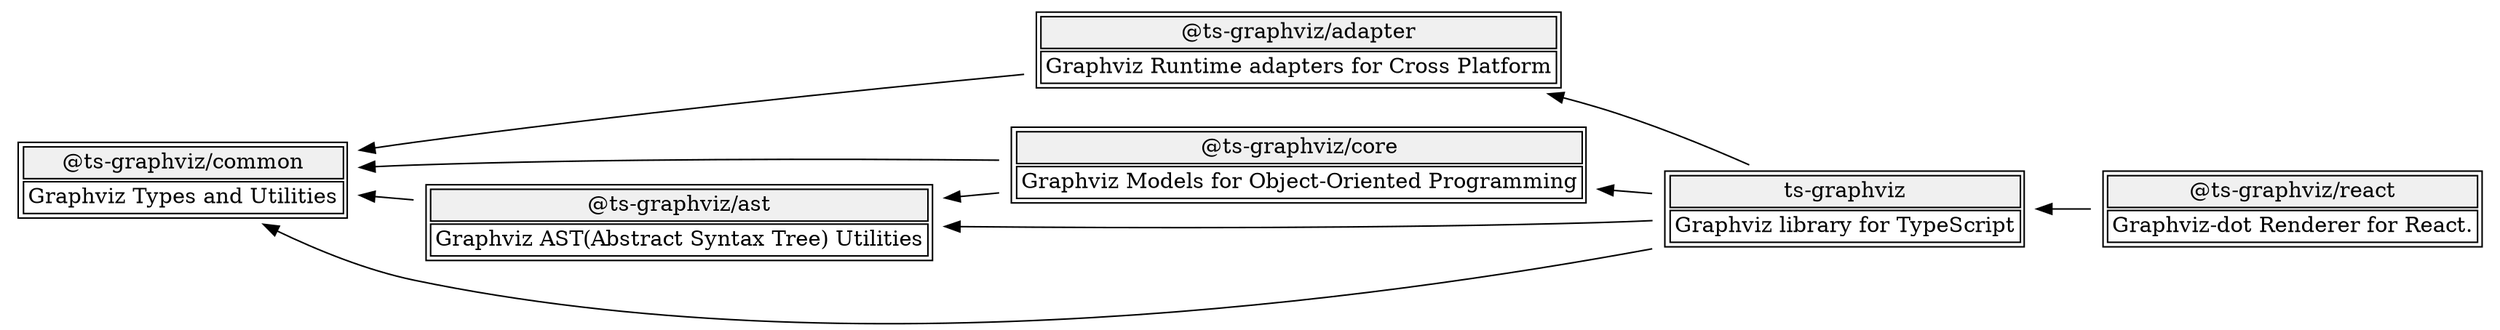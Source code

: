 digraph "dependency_graph" {
  newrank = true;
  rankdir = "LR";
  edge [
    dir = "back";
  ];
  node [
    shape = "none";
  ];
  "@ts-graphviz/adapter" [
    label = <<TABLE><TR><TD PORT="name" BGCOLOR="#f0f0f0" ALIGN="CENTER">@ts-graphviz/adapter</TD></TR><TR><TD PORT="description" ALIGN="CENTER">Graphviz Runtime adapters for Cross Platform</TD></TR></TABLE>>;
    URL = "https://www.npmjs.com/package/@ts-graphviz/adapter";
  ];
  "@ts-graphviz/ast" [
    label = <<TABLE><TR><TD PORT="name" BGCOLOR="#f0f0f0" ALIGN="CENTER">@ts-graphviz/ast</TD></TR><TR><TD PORT="description" ALIGN="CENTER">Graphviz AST(Abstract Syntax Tree) Utilities</TD></TR></TABLE>>;
    URL = "https://www.npmjs.com/package/@ts-graphviz/ast";
  ];
  "@ts-graphviz/common" [
    label = <<TABLE><TR><TD PORT="name" BGCOLOR="#f0f0f0" ALIGN="CENTER">@ts-graphviz/common</TD></TR><TR><TD PORT="description" ALIGN="CENTER">Graphviz Types and Utilities</TD></TR></TABLE>>;
    URL = "https://www.npmjs.com/package/@ts-graphviz/common";
  ];
  "@ts-graphviz/core" [
    label = <<TABLE><TR><TD PORT="name" BGCOLOR="#f0f0f0" ALIGN="CENTER">@ts-graphviz/core</TD></TR><TR><TD PORT="description" ALIGN="CENTER">Graphviz Models for Object-Oriented Programming</TD></TR></TABLE>>;
    URL = "https://www.npmjs.com/package/@ts-graphviz/core";
  ];
  "@ts-graphviz/react" [
    label = <<TABLE><TR><TD PORT="name" BGCOLOR="#f0f0f0" ALIGN="CENTER">@ts-graphviz/react</TD></TR><TR><TD PORT="description" ALIGN="CENTER">Graphviz-dot Renderer for React.</TD></TR></TABLE>>;
    URL = "https://www.npmjs.com/package/@ts-graphviz/react";
  ];
  "ts-graphviz" [
    label = <<TABLE><TR><TD PORT="name" BGCOLOR="#f0f0f0" ALIGN="CENTER">ts-graphviz</TD></TR><TR><TD PORT="description" ALIGN="CENTER">Graphviz library for TypeScript</TD></TR></TABLE>>;
    URL = "https://www.npmjs.com/package/ts-graphviz";
  ];
  "@ts-graphviz/common" -> "@ts-graphviz/adapter";
  "@ts-graphviz/common" -> "@ts-graphviz/ast";
  "@ts-graphviz/ast" -> "@ts-graphviz/core";
  "@ts-graphviz/common" -> "@ts-graphviz/core";
  "ts-graphviz" -> "@ts-graphviz/react";
  "@ts-graphviz/adapter" -> "ts-graphviz";
  "@ts-graphviz/ast" -> "ts-graphviz";
  "@ts-graphviz/common" -> "ts-graphviz";
  "@ts-graphviz/core" -> "ts-graphviz";
}
